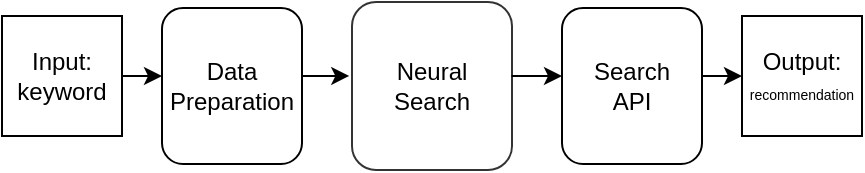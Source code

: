<mxfile version="20.8.16" type="device"><diagram name="Page-1" id="64OS6X20Vf8u2Z2iKudq"><mxGraphModel dx="545" dy="385" grid="1" gridSize="10" guides="1" tooltips="1" connect="1" arrows="1" fold="1" page="1" pageScale="1" pageWidth="430" pageHeight="100" math="0" shadow="0"><root><mxCell id="0"/><mxCell id="1" parent="0"/><mxCell id="AjpgW06T3sbPdMYQd4pK-17" value="" style="shape=image;verticalLabelPosition=bottom;labelBackgroundColor=default;verticalAlign=top;aspect=fixed;imageAspect=0;image=https://cdn.join.com/63ee104f0d6cf60007c68182/qdrant-logo-xl.png;opacity=40;" parent="1" vertex="1"><mxGeometry x="180" y="15" width="70" height="70" as="geometry"/></mxCell><mxCell id="AjpgW06T3sbPdMYQd4pK-2" value="" style="rounded=1;whiteSpace=wrap;html=1;fillColor=none;" parent="1" vertex="1"><mxGeometry x="80" y="11" width="70" height="78" as="geometry"/></mxCell><mxCell id="AjpgW06T3sbPdMYQd4pK-4" value="" style="rounded=1;whiteSpace=wrap;html=1;fillColor=none;opacity=80;" parent="1" vertex="1"><mxGeometry x="175" y="8" width="80" height="84" as="geometry"/></mxCell><mxCell id="AjpgW06T3sbPdMYQd4pK-5" value="" style="rounded=1;whiteSpace=wrap;html=1;" parent="1" vertex="1"><mxGeometry x="280" y="11" width="70" height="78" as="geometry"/></mxCell><mxCell id="AjpgW06T3sbPdMYQd4pK-7" value="Neural&lt;br&gt;Search" style="text;html=1;strokeColor=none;fillColor=none;align=center;verticalAlign=middle;whiteSpace=wrap;rounded=0;" parent="1" vertex="1"><mxGeometry x="185" y="35" width="60" height="30" as="geometry"/></mxCell><mxCell id="AjpgW06T3sbPdMYQd4pK-8" value="Search API" style="text;html=1;strokeColor=none;fillColor=none;align=center;verticalAlign=middle;whiteSpace=wrap;rounded=0;" parent="1" vertex="1"><mxGeometry x="285" y="35" width="60" height="30" as="geometry"/></mxCell><mxCell id="AjpgW06T3sbPdMYQd4pK-9" value="" style="endArrow=classic;html=1;rounded=0;" parent="1" edge="1"><mxGeometry width="50" height="50" relative="1" as="geometry"><mxPoint x="60" y="45" as="sourcePoint"/><mxPoint x="80" y="45" as="targetPoint"/></mxGeometry></mxCell><mxCell id="AjpgW06T3sbPdMYQd4pK-10" value="" style="endArrow=classic;html=1;rounded=0;entryX=-0.017;entryY=0.44;entryDx=0;entryDy=0;entryPerimeter=0;" parent="1" target="AjpgW06T3sbPdMYQd4pK-4" edge="1"><mxGeometry width="50" height="50" relative="1" as="geometry"><mxPoint x="150" y="45" as="sourcePoint"/><mxPoint x="170" y="45" as="targetPoint"/></mxGeometry></mxCell><mxCell id="AjpgW06T3sbPdMYQd4pK-11" value="" style="endArrow=classic;html=1;rounded=0;exitX=0.997;exitY=0.44;exitDx=0;exitDy=0;exitPerimeter=0;" parent="1" edge="1" source="AjpgW06T3sbPdMYQd4pK-4"><mxGeometry width="50" height="50" relative="1" as="geometry"><mxPoint x="260" y="45" as="sourcePoint"/><mxPoint x="280" y="45" as="targetPoint"/></mxGeometry></mxCell><mxCell id="AjpgW06T3sbPdMYQd4pK-12" value="" style="endArrow=classic;html=1;rounded=0;" parent="1" edge="1"><mxGeometry width="50" height="50" relative="1" as="geometry"><mxPoint x="350" y="45.04" as="sourcePoint"/><mxPoint x="370" y="45" as="targetPoint"/></mxGeometry></mxCell><mxCell id="AjpgW06T3sbPdMYQd4pK-14" value="" style="rounded=0;whiteSpace=wrap;html=1;" parent="1" vertex="1"><mxGeometry y="15" width="60" height="60" as="geometry"/></mxCell><mxCell id="AjpgW06T3sbPdMYQd4pK-13" value="Input:&lt;br&gt;keyword" style="text;html=1;strokeColor=none;fillColor=none;align=center;verticalAlign=middle;whiteSpace=wrap;rounded=0;" parent="1" vertex="1"><mxGeometry y="30" width="60" height="30" as="geometry"/></mxCell><mxCell id="AjpgW06T3sbPdMYQd4pK-15" value="" style="rounded=0;whiteSpace=wrap;html=1;" parent="1" vertex="1"><mxGeometry x="370" y="15" width="60" height="60" as="geometry"/></mxCell><mxCell id="AjpgW06T3sbPdMYQd4pK-16" value="Output:&lt;br&gt;&lt;font style=&quot;font-size: 7px;&quot;&gt;recommendation&lt;/font&gt;" style="text;html=1;strokeColor=none;fillColor=none;align=center;verticalAlign=middle;whiteSpace=wrap;rounded=0;" parent="1" vertex="1"><mxGeometry x="370" y="30" width="60" height="30" as="geometry"/></mxCell><mxCell id="AjpgW06T3sbPdMYQd4pK-6" value="Data Preparation" style="text;html=1;strokeColor=none;fillColor=none;align=center;verticalAlign=middle;whiteSpace=wrap;rounded=0;" parent="1" vertex="1"><mxGeometry x="85" y="35" width="60" height="30" as="geometry"/></mxCell><mxCell id="AjpgW06T3sbPdMYQd4pK-18" value="" style="shape=image;verticalLabelPosition=bottom;labelBackgroundColor=default;verticalAlign=top;aspect=fixed;imageAspect=0;image=https://image.spreadshirtmedia.net/image-server/v1/compositions/T6A7PA5835PT17X79Y15D167069136W15427H33941/views/1,width=550,height=550,appearanceId=7,backgroundColor=F7EF00,noPt=true/sesamstrasse-bert-gesicht-maenner-t-shirt.jpg;opacity=30;" parent="1" vertex="1"><mxGeometry x="85" y="20" width="60" height="60" as="geometry"/></mxCell><mxCell id="AjpgW06T3sbPdMYQd4pK-19" value="" style="shape=image;verticalLabelPosition=bottom;labelBackgroundColor=default;verticalAlign=top;aspect=fixed;imageAspect=0;image=https://pbs.twimg.com/profile_images/1417542931209199621/fWMEIB5j_400x400.jpg;opacity=30;" parent="1" vertex="1"><mxGeometry x="281" y="15" width="68" height="68" as="geometry"/></mxCell></root></mxGraphModel></diagram></mxfile>